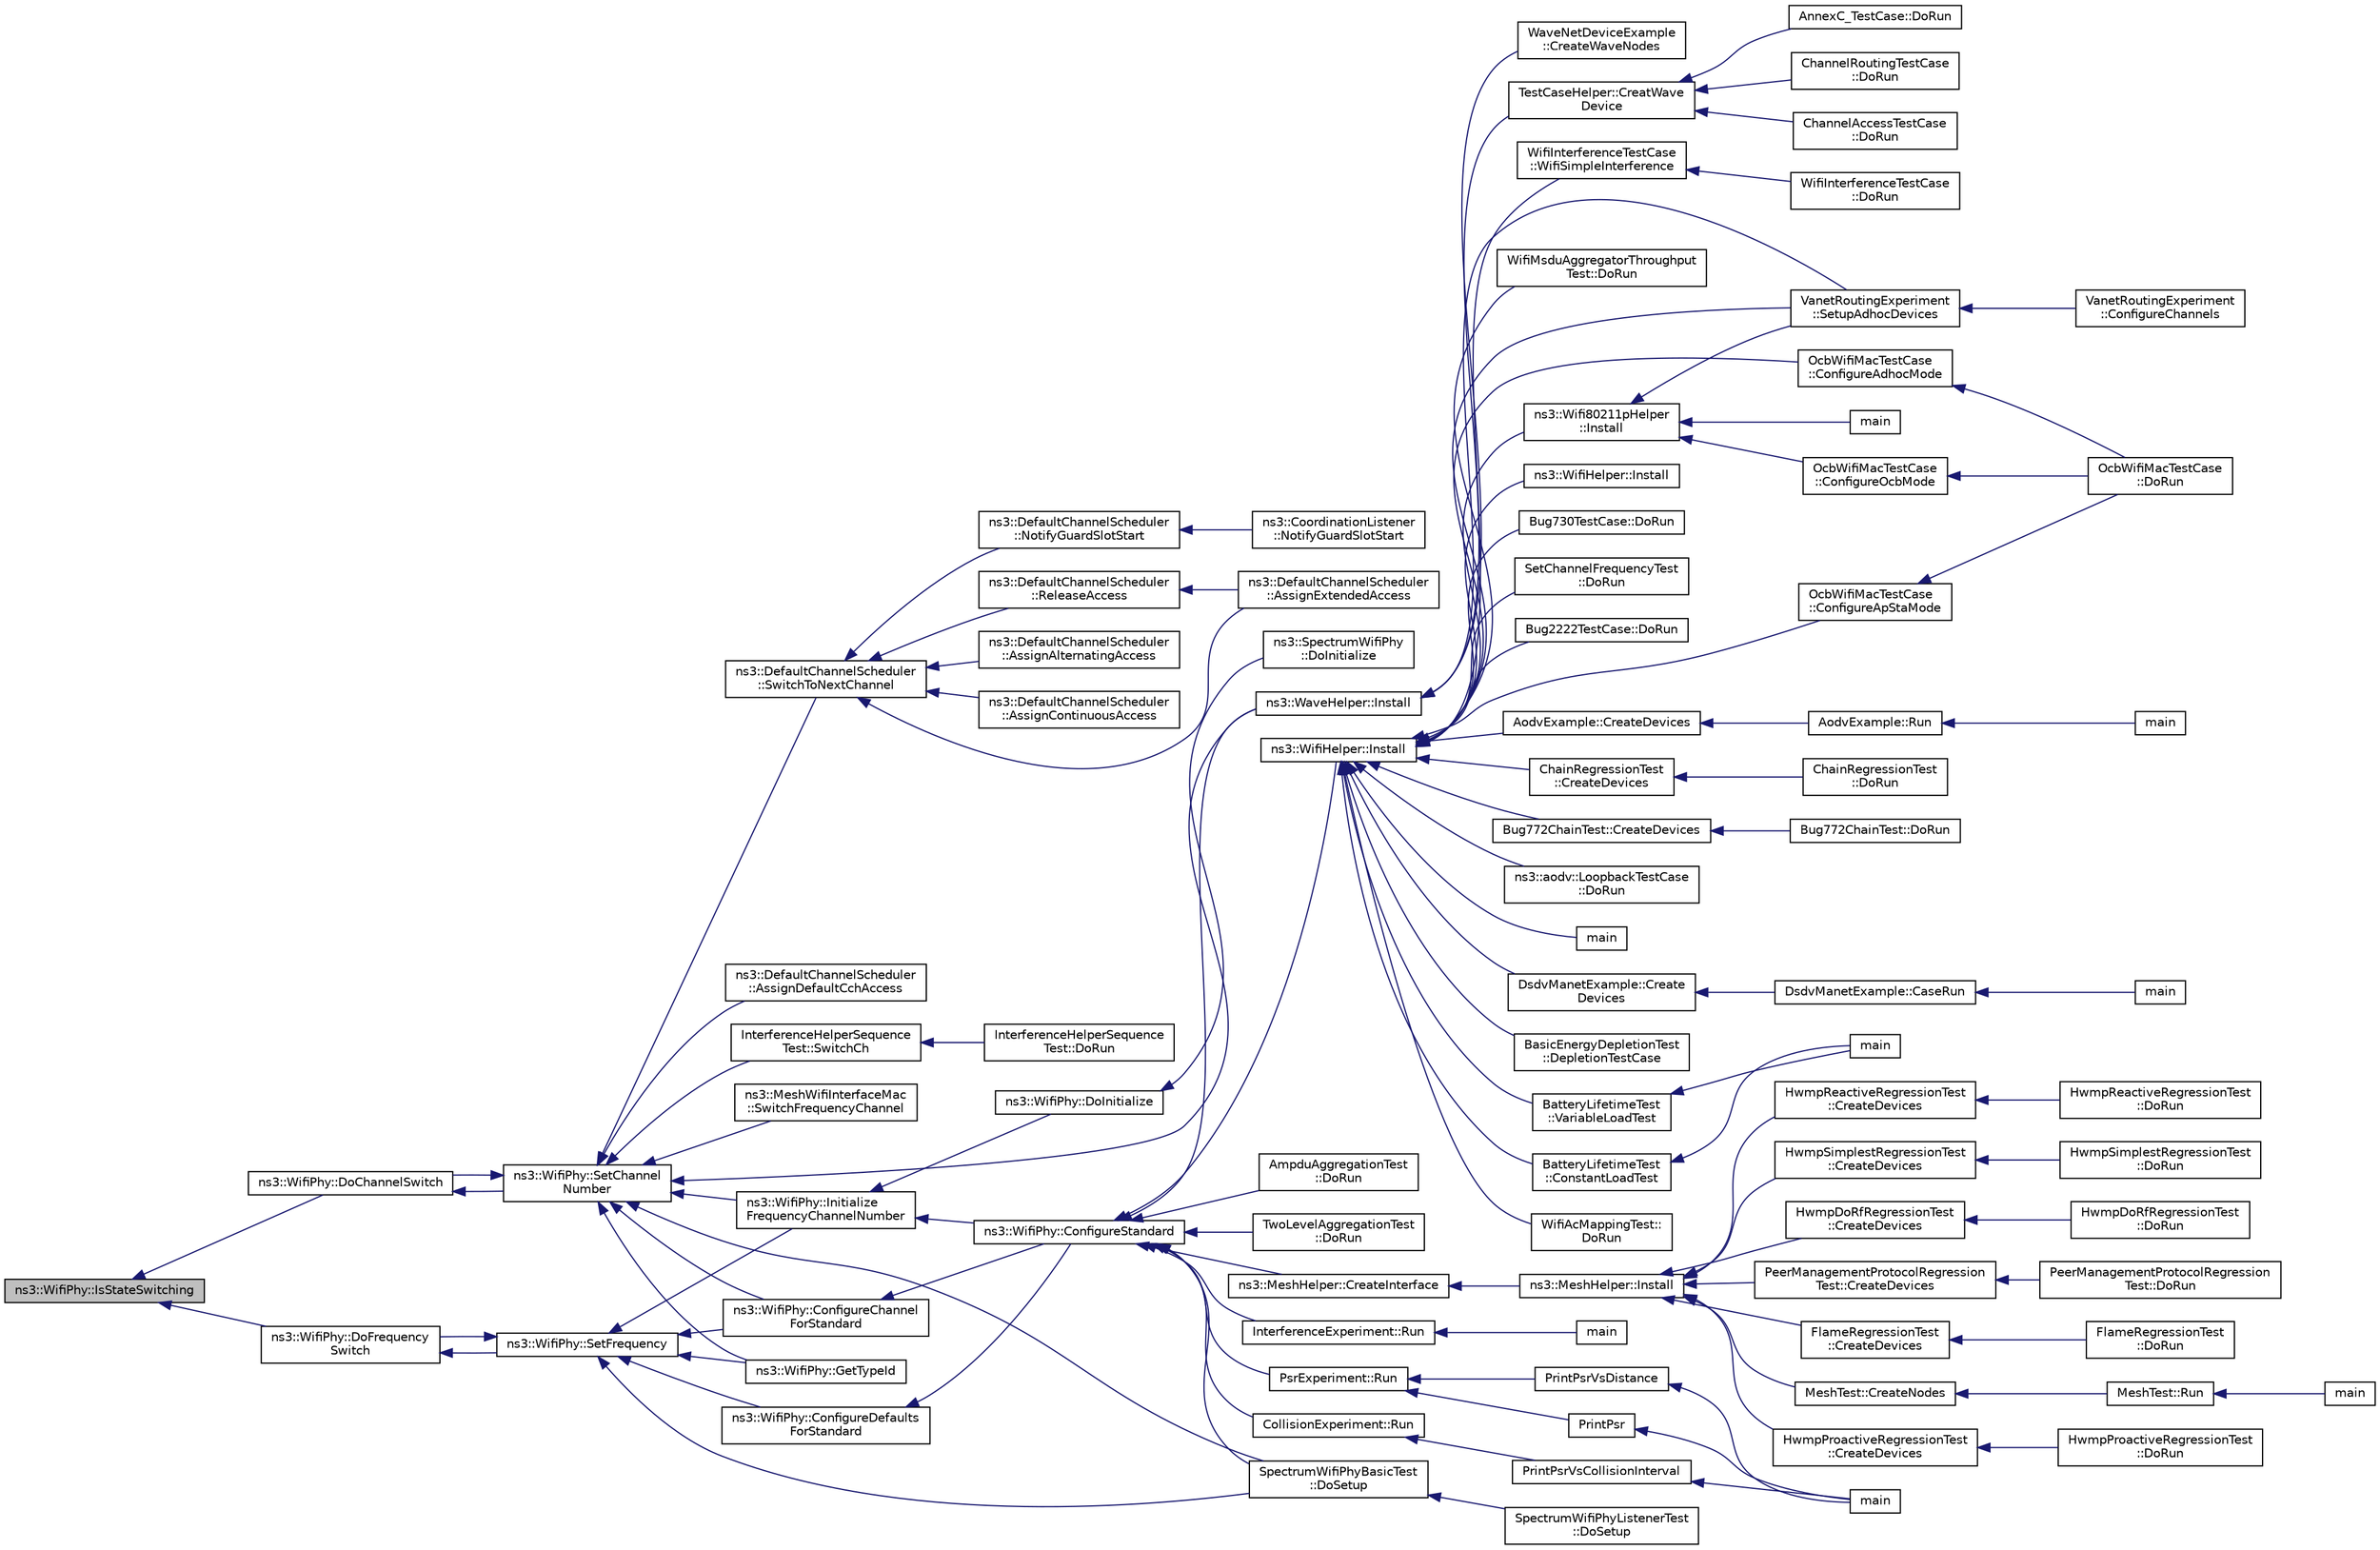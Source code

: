 digraph "ns3::WifiPhy::IsStateSwitching"
{
  edge [fontname="Helvetica",fontsize="10",labelfontname="Helvetica",labelfontsize="10"];
  node [fontname="Helvetica",fontsize="10",shape=record];
  rankdir="LR";
  Node1 [label="ns3::WifiPhy::IsStateSwitching",height=0.2,width=0.4,color="black", fillcolor="grey75", style="filled", fontcolor="black"];
  Node1 -> Node2 [dir="back",color="midnightblue",fontsize="10",style="solid"];
  Node2 [label="ns3::WifiPhy::DoChannelSwitch",height=0.2,width=0.4,color="black", fillcolor="white", style="filled",URL="$d6/d5a/classns3_1_1WifiPhy.html#a373181dc2e4d4838ab979b5ca3831f4f",tooltip="Perform any actions necessary when user changes channel number. "];
  Node2 -> Node3 [dir="back",color="midnightblue",fontsize="10",style="solid"];
  Node3 [label="ns3::WifiPhy::SetChannel\lNumber",height=0.2,width=0.4,color="black", fillcolor="white", style="filled",URL="$d6/d5a/classns3_1_1WifiPhy.html#a2d13cf6ae4c185cae8516516afe4a32a",tooltip="Set channel number. "];
  Node3 -> Node4 [dir="back",color="midnightblue",fontsize="10",style="solid"];
  Node4 [label="ns3::MeshWifiInterfaceMac\l::SwitchFrequencyChannel",height=0.2,width=0.4,color="black", fillcolor="white", style="filled",URL="$d0/dd8/classns3_1_1MeshWifiInterfaceMac.html#a2d850463970dd7f6d477dd0ecf615e2b"];
  Node3 -> Node5 [dir="back",color="midnightblue",fontsize="10",style="solid"];
  Node5 [label="ns3::WaveHelper::Install",height=0.2,width=0.4,color="black", fillcolor="white", style="filled",URL="$db/def/classns3_1_1WaveHelper.html#aed0008e7f56ba14868356b45dd4eab81"];
  Node5 -> Node6 [dir="back",color="midnightblue",fontsize="10",style="solid"];
  Node6 [label="VanetRoutingExperiment\l::SetupAdhocDevices",height=0.2,width=0.4,color="black", fillcolor="white", style="filled",URL="$d7/d1b/classVanetRoutingExperiment.html#a8de4279cfaf91886970596e9ba8a4a75",tooltip="Set up the adhoc devices. "];
  Node6 -> Node7 [dir="back",color="midnightblue",fontsize="10",style="solid"];
  Node7 [label="VanetRoutingExperiment\l::ConfigureChannels",height=0.2,width=0.4,color="black", fillcolor="white", style="filled",URL="$d7/d1b/classVanetRoutingExperiment.html#adcb4d2d4146919dc6f2cbdc183068e6a",tooltip="Configure channels. "];
  Node5 -> Node8 [dir="back",color="midnightblue",fontsize="10",style="solid"];
  Node8 [label="WaveNetDeviceExample\l::CreateWaveNodes",height=0.2,width=0.4,color="black", fillcolor="white", style="filled",URL="$d2/dcc/classWaveNetDeviceExample.html#a825285810121c865230f6fafe6428081",tooltip="Create WAVE nodes function. "];
  Node5 -> Node9 [dir="back",color="midnightblue",fontsize="10",style="solid"];
  Node9 [label="TestCaseHelper::CreatWave\lDevice",height=0.2,width=0.4,color="black", fillcolor="white", style="filled",URL="$da/df5/classTestCaseHelper.html#a24337801fa036883111fa1968606b57e"];
  Node9 -> Node10 [dir="back",color="midnightblue",fontsize="10",style="solid"];
  Node10 [label="ChannelRoutingTestCase\l::DoRun",height=0.2,width=0.4,color="black", fillcolor="white", style="filled",URL="$dc/db5/classChannelRoutingTestCase.html#ab0f86da402dbe311e3ebb5915ffe7e85",tooltip="Implementation to actually run this TestCase. "];
  Node9 -> Node11 [dir="back",color="midnightblue",fontsize="10",style="solid"];
  Node11 [label="ChannelAccessTestCase\l::DoRun",height=0.2,width=0.4,color="black", fillcolor="white", style="filled",URL="$d3/d75/classChannelAccessTestCase.html#ad3169383a172cbaf1ed6b94adbe9d33a",tooltip="Implementation to actually run this TestCase. "];
  Node9 -> Node12 [dir="back",color="midnightblue",fontsize="10",style="solid"];
  Node12 [label="AnnexC_TestCase::DoRun",height=0.2,width=0.4,color="black", fillcolor="white", style="filled",URL="$dd/d0f/classAnnexC__TestCase.html#a7b68ef07f88bcfece999dafba55020fa",tooltip="Implementation to actually run this TestCase. "];
  Node3 -> Node13 [dir="back",color="midnightblue",fontsize="10",style="solid"];
  Node13 [label="ns3::DefaultChannelScheduler\l::AssignDefaultCchAccess",height=0.2,width=0.4,color="black", fillcolor="white", style="filled",URL="$dd/dbb/classns3_1_1DefaultChannelScheduler.html#a04e74683a8fce5f193b3c1f948c73bb9"];
  Node3 -> Node14 [dir="back",color="midnightblue",fontsize="10",style="solid"];
  Node14 [label="ns3::DefaultChannelScheduler\l::SwitchToNextChannel",height=0.2,width=0.4,color="black", fillcolor="white", style="filled",URL="$dd/dbb/classns3_1_1DefaultChannelScheduler.html#a661fb5bfff90527fa4be59820ccf8bdf"];
  Node14 -> Node15 [dir="back",color="midnightblue",fontsize="10",style="solid"];
  Node15 [label="ns3::DefaultChannelScheduler\l::AssignAlternatingAccess",height=0.2,width=0.4,color="black", fillcolor="white", style="filled",URL="$dd/dbb/classns3_1_1DefaultChannelScheduler.html#a8de51ae89df5a36d8a71f921d87b39ca"];
  Node14 -> Node16 [dir="back",color="midnightblue",fontsize="10",style="solid"];
  Node16 [label="ns3::DefaultChannelScheduler\l::AssignContinuousAccess",height=0.2,width=0.4,color="black", fillcolor="white", style="filled",URL="$dd/dbb/classns3_1_1DefaultChannelScheduler.html#aa693aed997fedf77fdbbb70ba862f887"];
  Node14 -> Node17 [dir="back",color="midnightblue",fontsize="10",style="solid"];
  Node17 [label="ns3::DefaultChannelScheduler\l::AssignExtendedAccess",height=0.2,width=0.4,color="black", fillcolor="white", style="filled",URL="$dd/dbb/classns3_1_1DefaultChannelScheduler.html#ac04d88e86b56d56681145dfb16b7cbeb"];
  Node14 -> Node18 [dir="back",color="midnightblue",fontsize="10",style="solid"];
  Node18 [label="ns3::DefaultChannelScheduler\l::ReleaseAccess",height=0.2,width=0.4,color="black", fillcolor="white", style="filled",URL="$dd/dbb/classns3_1_1DefaultChannelScheduler.html#af9ec39655871dbbc5f07bfe5f326ec53"];
  Node18 -> Node17 [dir="back",color="midnightblue",fontsize="10",style="solid"];
  Node14 -> Node19 [dir="back",color="midnightblue",fontsize="10",style="solid"];
  Node19 [label="ns3::DefaultChannelScheduler\l::NotifyGuardSlotStart",height=0.2,width=0.4,color="black", fillcolor="white", style="filled",URL="$dd/dbb/classns3_1_1DefaultChannelScheduler.html#a4a5636f25d5a17387bc5b40a094fb92e"];
  Node19 -> Node20 [dir="back",color="midnightblue",fontsize="10",style="solid"];
  Node20 [label="ns3::CoordinationListener\l::NotifyGuardSlotStart",height=0.2,width=0.4,color="black", fillcolor="white", style="filled",URL="$d3/dca/classns3_1_1CoordinationListener.html#aabcf712cd90eee208ce4007298e0e833"];
  Node3 -> Node21 [dir="back",color="midnightblue",fontsize="10",style="solid"];
  Node21 [label="ns3::WifiPhy::GetTypeId",height=0.2,width=0.4,color="black", fillcolor="white", style="filled",URL="$d6/d5a/classns3_1_1WifiPhy.html#a6ac379a25b68f6a8d72da740b58e0271",tooltip="Get the type ID. "];
  Node3 -> Node22 [dir="back",color="midnightblue",fontsize="10",style="solid"];
  Node22 [label="ns3::WifiPhy::Initialize\lFrequencyChannelNumber",height=0.2,width=0.4,color="black", fillcolor="white", style="filled",URL="$d6/d5a/classns3_1_1WifiPhy.html#a6f926737f6ba77c4b619734f396ed3ed",tooltip="post-construction setting of frequency and/or channel number "];
  Node22 -> Node23 [dir="back",color="midnightblue",fontsize="10",style="solid"];
  Node23 [label="ns3::WifiPhy::DoInitialize",height=0.2,width=0.4,color="black", fillcolor="white", style="filled",URL="$d6/d5a/classns3_1_1WifiPhy.html#a68893b4e3f8a24af4f882906c42ce9c2"];
  Node23 -> Node24 [dir="back",color="midnightblue",fontsize="10",style="solid"];
  Node24 [label="ns3::SpectrumWifiPhy\l::DoInitialize",height=0.2,width=0.4,color="black", fillcolor="white", style="filled",URL="$d6/d39/classns3_1_1SpectrumWifiPhy.html#ab421902e520fa6430d8ca2c64c00878c"];
  Node22 -> Node25 [dir="back",color="midnightblue",fontsize="10",style="solid"];
  Node25 [label="ns3::WifiPhy::ConfigureStandard",height=0.2,width=0.4,color="black", fillcolor="white", style="filled",URL="$d6/d5a/classns3_1_1WifiPhy.html#aeafbea9bd8c1ae20f85584f55d868d23"];
  Node25 -> Node26 [dir="back",color="midnightblue",fontsize="10",style="solid"];
  Node26 [label="ns3::MeshHelper::CreateInterface",height=0.2,width=0.4,color="black", fillcolor="white", style="filled",URL="$dd/dd0/classns3_1_1MeshHelper.html#accb4af36cfa3563ff53aa8a3dc085d94"];
  Node26 -> Node27 [dir="back",color="midnightblue",fontsize="10",style="solid"];
  Node27 [label="ns3::MeshHelper::Install",height=0.2,width=0.4,color="black", fillcolor="white", style="filled",URL="$dd/dd0/classns3_1_1MeshHelper.html#a7b33f6ca7b6842b3def4479bc7526f2c",tooltip="Install 802.11s mesh device & protocols on given node list. "];
  Node27 -> Node28 [dir="back",color="midnightblue",fontsize="10",style="solid"];
  Node28 [label="MeshTest::CreateNodes",height=0.2,width=0.4,color="black", fillcolor="white", style="filled",URL="$da/dd3/classMeshTest.html#aa1eb18d555ebcf925e9bdc13e4e57ee0",tooltip="Create nodes and setup their mobility. "];
  Node28 -> Node29 [dir="back",color="midnightblue",fontsize="10",style="solid"];
  Node29 [label="MeshTest::Run",height=0.2,width=0.4,color="black", fillcolor="white", style="filled",URL="$da/dd3/classMeshTest.html#aef875ab767a18a8732de07aea724681c",tooltip="Run test. "];
  Node29 -> Node30 [dir="back",color="midnightblue",fontsize="10",style="solid"];
  Node30 [label="main",height=0.2,width=0.4,color="black", fillcolor="white", style="filled",URL="$d7/d40/mesh_8cc.html#a0ddf1224851353fc92bfbff6f499fa97"];
  Node27 -> Node31 [dir="back",color="midnightblue",fontsize="10",style="solid"];
  Node31 [label="HwmpProactiveRegressionTest\l::CreateDevices",height=0.2,width=0.4,color="black", fillcolor="white", style="filled",URL="$d2/d20/classHwmpProactiveRegressionTest.html#a98c6ff2361a7a5065ebf14089edc5bad",tooltip="Create devices function. "];
  Node31 -> Node32 [dir="back",color="midnightblue",fontsize="10",style="solid"];
  Node32 [label="HwmpProactiveRegressionTest\l::DoRun",height=0.2,width=0.4,color="black", fillcolor="white", style="filled",URL="$d2/d20/classHwmpProactiveRegressionTest.html#ad000db534766301050336560b08b531e",tooltip="Implementation to actually run this TestCase. "];
  Node27 -> Node33 [dir="back",color="midnightblue",fontsize="10",style="solid"];
  Node33 [label="HwmpReactiveRegressionTest\l::CreateDevices",height=0.2,width=0.4,color="black", fillcolor="white", style="filled",URL="$d2/dcc/classHwmpReactiveRegressionTest.html#a8b288a6801baae1e65f87de7eb0352a4",tooltip="Create devices function. "];
  Node33 -> Node34 [dir="back",color="midnightblue",fontsize="10",style="solid"];
  Node34 [label="HwmpReactiveRegressionTest\l::DoRun",height=0.2,width=0.4,color="black", fillcolor="white", style="filled",URL="$d2/dcc/classHwmpReactiveRegressionTest.html#ae66a095a74ef4e2cbdfc0d042b50e63c",tooltip="Implementation to actually run this TestCase. "];
  Node27 -> Node35 [dir="back",color="midnightblue",fontsize="10",style="solid"];
  Node35 [label="HwmpSimplestRegressionTest\l::CreateDevices",height=0.2,width=0.4,color="black", fillcolor="white", style="filled",URL="$de/daa/classHwmpSimplestRegressionTest.html#a6866a6d6b0b93241ec0f0c29ef61fd39",tooltip="Create devices function. "];
  Node35 -> Node36 [dir="back",color="midnightblue",fontsize="10",style="solid"];
  Node36 [label="HwmpSimplestRegressionTest\l::DoRun",height=0.2,width=0.4,color="black", fillcolor="white", style="filled",URL="$de/daa/classHwmpSimplestRegressionTest.html#a66060eab1ba10620e724e97901e03168",tooltip="Implementation to actually run this TestCase. "];
  Node27 -> Node37 [dir="back",color="midnightblue",fontsize="10",style="solid"];
  Node37 [label="HwmpDoRfRegressionTest\l::CreateDevices",height=0.2,width=0.4,color="black", fillcolor="white", style="filled",URL="$d2/dbe/classHwmpDoRfRegressionTest.html#a55abac18467e059d3c39fa0de53bc436",tooltip="Create devices function. "];
  Node37 -> Node38 [dir="back",color="midnightblue",fontsize="10",style="solid"];
  Node38 [label="HwmpDoRfRegressionTest\l::DoRun",height=0.2,width=0.4,color="black", fillcolor="white", style="filled",URL="$d2/dbe/classHwmpDoRfRegressionTest.html#a31af438e94ab7ed25d9837a3f47f77b0",tooltip="Implementation to actually run this TestCase. "];
  Node27 -> Node39 [dir="back",color="midnightblue",fontsize="10",style="solid"];
  Node39 [label="PeerManagementProtocolRegression\lTest::CreateDevices",height=0.2,width=0.4,color="black", fillcolor="white", style="filled",URL="$d3/d4d/classPeerManagementProtocolRegressionTest.html#a045b489f508afaecc5b5abb9d3513918",tooltip="Create devices function. "];
  Node39 -> Node40 [dir="back",color="midnightblue",fontsize="10",style="solid"];
  Node40 [label="PeerManagementProtocolRegression\lTest::DoRun",height=0.2,width=0.4,color="black", fillcolor="white", style="filled",URL="$d3/d4d/classPeerManagementProtocolRegressionTest.html#aff79851d62fd61dfc7f225565465b0b4",tooltip="Implementation to actually run this TestCase. "];
  Node27 -> Node41 [dir="back",color="midnightblue",fontsize="10",style="solid"];
  Node41 [label="FlameRegressionTest\l::CreateDevices",height=0.2,width=0.4,color="black", fillcolor="white", style="filled",URL="$d7/dd4/classFlameRegressionTest.html#aeee4af77af2814f7339f204135cc2733",tooltip="Creat devices function. "];
  Node41 -> Node42 [dir="back",color="midnightblue",fontsize="10",style="solid"];
  Node42 [label="FlameRegressionTest\l::DoRun",height=0.2,width=0.4,color="black", fillcolor="white", style="filled",URL="$d7/dd4/classFlameRegressionTest.html#aa1cc862bafd9d367a75cc42c9779b603",tooltip="Implementation to actually run this TestCase. "];
  Node25 -> Node5 [dir="back",color="midnightblue",fontsize="10",style="solid"];
  Node25 -> Node43 [dir="back",color="midnightblue",fontsize="10",style="solid"];
  Node43 [label="InterferenceExperiment::Run",height=0.2,width=0.4,color="black", fillcolor="white", style="filled",URL="$dd/d97/classInterferenceExperiment.html#ae31524d224c311c36d8b1dd5fcc9f269"];
  Node43 -> Node44 [dir="back",color="midnightblue",fontsize="10",style="solid"];
  Node44 [label="main",height=0.2,width=0.4,color="black", fillcolor="white", style="filled",URL="$dd/daf/test-interference-helper_8cc.html#a0ddf1224851353fc92bfbff6f499fa97"];
  Node25 -> Node45 [dir="back",color="midnightblue",fontsize="10",style="solid"];
  Node45 [label="PsrExperiment::Run",height=0.2,width=0.4,color="black", fillcolor="white", style="filled",URL="$dd/de8/classPsrExperiment.html#abf2ccba462f7c6741034fcadcdd45900"];
  Node45 -> Node46 [dir="back",color="midnightblue",fontsize="10",style="solid"];
  Node46 [label="PrintPsr",height=0.2,width=0.4,color="black", fillcolor="white", style="filled",URL="$d6/ddc/wifi-phy-test_8cc.html#a42c1d9e27262bb5d89d810ed801256a4"];
  Node46 -> Node47 [dir="back",color="midnightblue",fontsize="10",style="solid"];
  Node47 [label="main",height=0.2,width=0.4,color="black", fillcolor="white", style="filled",URL="$d6/ddc/wifi-phy-test_8cc.html#a0ddf1224851353fc92bfbff6f499fa97"];
  Node45 -> Node48 [dir="back",color="midnightblue",fontsize="10",style="solid"];
  Node48 [label="PrintPsrVsDistance",height=0.2,width=0.4,color="black", fillcolor="white", style="filled",URL="$d6/ddc/wifi-phy-test_8cc.html#abd961820fb9558c644885450fb13fb6d"];
  Node48 -> Node47 [dir="back",color="midnightblue",fontsize="10",style="solid"];
  Node25 -> Node49 [dir="back",color="midnightblue",fontsize="10",style="solid"];
  Node49 [label="CollisionExperiment::Run",height=0.2,width=0.4,color="black", fillcolor="white", style="filled",URL="$d3/d3a/classCollisionExperiment.html#ac198174601167b9d057c99f1f8071dd0"];
  Node49 -> Node50 [dir="back",color="midnightblue",fontsize="10",style="solid"];
  Node50 [label="PrintPsrVsCollisionInterval",height=0.2,width=0.4,color="black", fillcolor="white", style="filled",URL="$d6/ddc/wifi-phy-test_8cc.html#aab44d6a0275b5772fc749d381feea8ab"];
  Node50 -> Node47 [dir="back",color="midnightblue",fontsize="10",style="solid"];
  Node25 -> Node51 [dir="back",color="midnightblue",fontsize="10",style="solid"];
  Node51 [label="ns3::WifiHelper::Install",height=0.2,width=0.4,color="black", fillcolor="white", style="filled",URL="$dc/d1d/classns3_1_1WifiHelper.html#a451b3d33fa1497c22f06c5451f57a127"];
  Node51 -> Node52 [dir="back",color="midnightblue",fontsize="10",style="solid"];
  Node52 [label="AodvExample::CreateDevices",height=0.2,width=0.4,color="black", fillcolor="white", style="filled",URL="$d7/db6/classAodvExample.html#a0e9be9e9b05169dfe7d440ac2dfa3252"];
  Node52 -> Node53 [dir="back",color="midnightblue",fontsize="10",style="solid"];
  Node53 [label="AodvExample::Run",height=0.2,width=0.4,color="black", fillcolor="white", style="filled",URL="$d7/db6/classAodvExample.html#a954ace72fd69c0a09193047d33d9ad61",tooltip="Run simulation. "];
  Node53 -> Node54 [dir="back",color="midnightblue",fontsize="10",style="solid"];
  Node54 [label="main",height=0.2,width=0.4,color="black", fillcolor="white", style="filled",URL="$d4/de9/aodv_8cc.html#a3c04138a5bfe5d72780bb7e82a18e627"];
  Node51 -> Node55 [dir="back",color="midnightblue",fontsize="10",style="solid"];
  Node55 [label="ChainRegressionTest\l::CreateDevices",height=0.2,width=0.4,color="black", fillcolor="white", style="filled",URL="$da/d19/classChainRegressionTest.html#ae8b1dd906e3d52a223122c63d236bb19",tooltip="Create devices, install TCP/IP stack and applications. "];
  Node55 -> Node56 [dir="back",color="midnightblue",fontsize="10",style="solid"];
  Node56 [label="ChainRegressionTest\l::DoRun",height=0.2,width=0.4,color="black", fillcolor="white", style="filled",URL="$da/d19/classChainRegressionTest.html#a51aa3cae551407ee6a6f346c30e3cc43",tooltip="Go. "];
  Node51 -> Node57 [dir="back",color="midnightblue",fontsize="10",style="solid"];
  Node57 [label="Bug772ChainTest::CreateDevices",height=0.2,width=0.4,color="black", fillcolor="white", style="filled",URL="$d0/d17/classBug772ChainTest.html#a9dfdee167ab354dd596e13d1a873e50a",tooltip="Create devices, install TCP/IP stack and applications. "];
  Node57 -> Node58 [dir="back",color="midnightblue",fontsize="10",style="solid"];
  Node58 [label="Bug772ChainTest::DoRun",height=0.2,width=0.4,color="black", fillcolor="white", style="filled",URL="$d0/d17/classBug772ChainTest.html#a28c0cb91d146d6b3fdfb86dc8dc1f5b6",tooltip="Go. "];
  Node51 -> Node59 [dir="back",color="midnightblue",fontsize="10",style="solid"];
  Node59 [label="ns3::aodv::LoopbackTestCase\l::DoRun",height=0.2,width=0.4,color="black", fillcolor="white", style="filled",URL="$d2/d8c/classns3_1_1aodv_1_1LoopbackTestCase.html#aa4ecd46f743a971813870cff58563eab",tooltip="Implementation to actually run this TestCase. "];
  Node51 -> Node60 [dir="back",color="midnightblue",fontsize="10",style="solid"];
  Node60 [label="main",height=0.2,width=0.4,color="black", fillcolor="white", style="filled",URL="$d4/d43/nsclick-raw-wlan_8cc.html#a0ddf1224851353fc92bfbff6f499fa97"];
  Node51 -> Node61 [dir="back",color="midnightblue",fontsize="10",style="solid"];
  Node61 [label="DsdvManetExample::Create\lDevices",height=0.2,width=0.4,color="black", fillcolor="white", style="filled",URL="$d3/d2a/classDsdvManetExample.html#a9fb80e0db3a88ca03cf832331cfc89ba"];
  Node61 -> Node62 [dir="back",color="midnightblue",fontsize="10",style="solid"];
  Node62 [label="DsdvManetExample::CaseRun",height=0.2,width=0.4,color="black", fillcolor="white", style="filled",URL="$d3/d2a/classDsdvManetExample.html#aa61b3622afce14d04f2cf656fba31f4d"];
  Node62 -> Node63 [dir="back",color="midnightblue",fontsize="10",style="solid"];
  Node63 [label="main",height=0.2,width=0.4,color="black", fillcolor="white", style="filled",URL="$db/d1e/dsdv-manet_8cc.html#a3c04138a5bfe5d72780bb7e82a18e627"];
  Node51 -> Node64 [dir="back",color="midnightblue",fontsize="10",style="solid"];
  Node64 [label="BasicEnergyDepletionTest\l::DepletionTestCase",height=0.2,width=0.4,color="black", fillcolor="white", style="filled",URL="$d0/d83/classBasicEnergyDepletionTest.html#a933f0ff2e50a5dc64b4312619405a05a"];
  Node51 -> Node65 [dir="back",color="midnightblue",fontsize="10",style="solid"];
  Node65 [label="BatteryLifetimeTest\l::ConstantLoadTest",height=0.2,width=0.4,color="black", fillcolor="white", style="filled",URL="$dd/d15/classBatteryLifetimeTest.html#a5cfb6c588872035454feb525491b1d52"];
  Node65 -> Node66 [dir="back",color="midnightblue",fontsize="10",style="solid"];
  Node66 [label="main",height=0.2,width=0.4,color="black", fillcolor="white", style="filled",URL="$d2/d24/rv-battery-model-test_8cc.html#a3c04138a5bfe5d72780bb7e82a18e627"];
  Node51 -> Node67 [dir="back",color="midnightblue",fontsize="10",style="solid"];
  Node67 [label="BatteryLifetimeTest\l::VariableLoadTest",height=0.2,width=0.4,color="black", fillcolor="white", style="filled",URL="$dd/d15/classBatteryLifetimeTest.html#aa6d0fb55387831f97d9834c47abfd669"];
  Node67 -> Node66 [dir="back",color="midnightblue",fontsize="10",style="solid"];
  Node51 -> Node68 [dir="back",color="midnightblue",fontsize="10",style="solid"];
  Node68 [label="WifiAcMappingTest::\lDoRun",height=0.2,width=0.4,color="black", fillcolor="white", style="filled",URL="$dd/dd2/classWifiAcMappingTest.html#ae0d828d29768d59590210d2f1bf8a552",tooltip="Implementation to actually run this TestCase. "];
  Node51 -> Node69 [dir="back",color="midnightblue",fontsize="10",style="solid"];
  Node69 [label="WifiInterferenceTestCase\l::WifiSimpleInterference",height=0.2,width=0.4,color="black", fillcolor="white", style="filled",URL="$dc/d37/classWifiInterferenceTestCase.html#a360c9c443551246707b58ee879c37a5a"];
  Node69 -> Node70 [dir="back",color="midnightblue",fontsize="10",style="solid"];
  Node70 [label="WifiInterferenceTestCase\l::DoRun",height=0.2,width=0.4,color="black", fillcolor="white", style="filled",URL="$dc/d37/classWifiInterferenceTestCase.html#a1823c61fbe424309cf15e81ee03f398a",tooltip="Implementation to actually run this TestCase. "];
  Node51 -> Node71 [dir="back",color="midnightblue",fontsize="10",style="solid"];
  Node71 [label="WifiMsduAggregatorThroughput\lTest::DoRun",height=0.2,width=0.4,color="black", fillcolor="white", style="filled",URL="$da/de8/classWifiMsduAggregatorThroughputTest.html#a7c7ee21528f8d3c13238b6e9455b03f4",tooltip="Implementation to actually run this TestCase. "];
  Node51 -> Node6 [dir="back",color="midnightblue",fontsize="10",style="solid"];
  Node51 -> Node72 [dir="back",color="midnightblue",fontsize="10",style="solid"];
  Node72 [label="ns3::Wifi80211pHelper\l::Install",height=0.2,width=0.4,color="black", fillcolor="white", style="filled",URL="$d4/d44/classns3_1_1Wifi80211pHelper.html#a7c72c82947837e274fb09c36dec75d21"];
  Node72 -> Node6 [dir="back",color="midnightblue",fontsize="10",style="solid"];
  Node72 -> Node73 [dir="back",color="midnightblue",fontsize="10",style="solid"];
  Node73 [label="main",height=0.2,width=0.4,color="black", fillcolor="white", style="filled",URL="$d7/de9/wave-simple-80211p_8cc.html#a0ddf1224851353fc92bfbff6f499fa97"];
  Node72 -> Node74 [dir="back",color="midnightblue",fontsize="10",style="solid"];
  Node74 [label="OcbWifiMacTestCase\l::ConfigureOcbMode",height=0.2,width=0.4,color="black", fillcolor="white", style="filled",URL="$d1/dd6/classOcbWifiMacTestCase.html#add1a92f13aa427098d671fb52200f2d6"];
  Node74 -> Node75 [dir="back",color="midnightblue",fontsize="10",style="solid"];
  Node75 [label="OcbWifiMacTestCase\l::DoRun",height=0.2,width=0.4,color="black", fillcolor="white", style="filled",URL="$d1/dd6/classOcbWifiMacTestCase.html#a730877f90008a4a4e7fd547f964f0f08"];
  Node51 -> Node76 [dir="back",color="midnightblue",fontsize="10",style="solid"];
  Node76 [label="OcbWifiMacTestCase\l::ConfigureApStaMode",height=0.2,width=0.4,color="black", fillcolor="white", style="filled",URL="$d1/dd6/classOcbWifiMacTestCase.html#a5869f3d6cdd3e86ceacfead2a4208546"];
  Node76 -> Node75 [dir="back",color="midnightblue",fontsize="10",style="solid"];
  Node51 -> Node77 [dir="back",color="midnightblue",fontsize="10",style="solid"];
  Node77 [label="OcbWifiMacTestCase\l::ConfigureAdhocMode",height=0.2,width=0.4,color="black", fillcolor="white", style="filled",URL="$d1/dd6/classOcbWifiMacTestCase.html#ab3c7899bb00af1e0ad1897f9ae74cdd0"];
  Node77 -> Node75 [dir="back",color="midnightblue",fontsize="10",style="solid"];
  Node51 -> Node78 [dir="back",color="midnightblue",fontsize="10",style="solid"];
  Node78 [label="ns3::WifiHelper::Install",height=0.2,width=0.4,color="black", fillcolor="white", style="filled",URL="$dc/d1d/classns3_1_1WifiHelper.html#a39585091dec52dfa878f88f91431277c"];
  Node51 -> Node79 [dir="back",color="midnightblue",fontsize="10",style="solid"];
  Node79 [label="Bug730TestCase::DoRun",height=0.2,width=0.4,color="black", fillcolor="white", style="filled",URL="$d6/de4/classBug730TestCase.html#a9c8853ac24b9200f16c7993ec8df8eda",tooltip="Implementation to actually run this TestCase. "];
  Node51 -> Node80 [dir="back",color="midnightblue",fontsize="10",style="solid"];
  Node80 [label="SetChannelFrequencyTest\l::DoRun",height=0.2,width=0.4,color="black", fillcolor="white", style="filled",URL="$d0/d17/classSetChannelFrequencyTest.html#a05984ce2c264229592bed4981ff05518",tooltip="Implementation to actually run this TestCase. "];
  Node51 -> Node81 [dir="back",color="midnightblue",fontsize="10",style="solid"];
  Node81 [label="Bug2222TestCase::DoRun",height=0.2,width=0.4,color="black", fillcolor="white", style="filled",URL="$d7/de4/classBug2222TestCase.html#a5e36f50efb283abb1802a04946d11bd0",tooltip="Implementation to actually run this TestCase. "];
  Node25 -> Node82 [dir="back",color="midnightblue",fontsize="10",style="solid"];
  Node82 [label="SpectrumWifiPhyBasicTest\l::DoSetup",height=0.2,width=0.4,color="black", fillcolor="white", style="filled",URL="$df/d29/classSpectrumWifiPhyBasicTest.html#a34f2cbd2cf4e0fb06ef96efe8afc8bdd",tooltip="Implementation to do any local setup required for this TestCase. "];
  Node82 -> Node83 [dir="back",color="midnightblue",fontsize="10",style="solid"];
  Node83 [label="SpectrumWifiPhyListenerTest\l::DoSetup",height=0.2,width=0.4,color="black", fillcolor="white", style="filled",URL="$de/d82/classSpectrumWifiPhyListenerTest.html#a2649c02c0afb6632b514e9f81ad77cb9",tooltip="Implementation to do any local setup required for this TestCase. "];
  Node25 -> Node84 [dir="back",color="midnightblue",fontsize="10",style="solid"];
  Node84 [label="AmpduAggregationTest\l::DoRun",height=0.2,width=0.4,color="black", fillcolor="white", style="filled",URL="$d2/db5/classAmpduAggregationTest.html#a7414dc8d4dd982ab4c1eaadb5b2c693d",tooltip="Implementation to actually run this TestCase. "];
  Node25 -> Node85 [dir="back",color="midnightblue",fontsize="10",style="solid"];
  Node85 [label="TwoLevelAggregationTest\l::DoRun",height=0.2,width=0.4,color="black", fillcolor="white", style="filled",URL="$db/d72/classTwoLevelAggregationTest.html#a40c6f5f8be6c48673d0bfd218d95afe0",tooltip="Implementation to actually run this TestCase. "];
  Node3 -> Node86 [dir="back",color="midnightblue",fontsize="10",style="solid"];
  Node86 [label="ns3::WifiPhy::ConfigureChannel\lForStandard",height=0.2,width=0.4,color="black", fillcolor="white", style="filled",URL="$d6/d5a/classns3_1_1WifiPhy.html#aed528417ac25eecc7ecf44079d162847"];
  Node86 -> Node25 [dir="back",color="midnightblue",fontsize="10",style="solid"];
  Node3 -> Node2 [dir="back",color="midnightblue",fontsize="10",style="solid"];
  Node3 -> Node82 [dir="back",color="midnightblue",fontsize="10",style="solid"];
  Node3 -> Node87 [dir="back",color="midnightblue",fontsize="10",style="solid"];
  Node87 [label="InterferenceHelperSequence\lTest::SwitchCh",height=0.2,width=0.4,color="black", fillcolor="white", style="filled",URL="$de/dcf/classInterferenceHelperSequenceTest.html#a234954d61db7af02e56247aec19ca33d"];
  Node87 -> Node88 [dir="back",color="midnightblue",fontsize="10",style="solid"];
  Node88 [label="InterferenceHelperSequence\lTest::DoRun",height=0.2,width=0.4,color="black", fillcolor="white", style="filled",URL="$de/dcf/classInterferenceHelperSequenceTest.html#a22be6f3a29ef1f34b740d8b5689f2160",tooltip="Implementation to actually run this TestCase. "];
  Node1 -> Node89 [dir="back",color="midnightblue",fontsize="10",style="solid"];
  Node89 [label="ns3::WifiPhy::DoFrequency\lSwitch",height=0.2,width=0.4,color="black", fillcolor="white", style="filled",URL="$d6/d5a/classns3_1_1WifiPhy.html#ac70ec2cac73c12260f7d788422e27197",tooltip="Perform any actions necessary when user changes frequency. "];
  Node89 -> Node90 [dir="back",color="midnightblue",fontsize="10",style="solid"];
  Node90 [label="ns3::WifiPhy::SetFrequency",height=0.2,width=0.4,color="black", fillcolor="white", style="filled",URL="$d6/d5a/classns3_1_1WifiPhy.html#afecd69b20631e112aa863dbed4c4bd22"];
  Node90 -> Node21 [dir="back",color="midnightblue",fontsize="10",style="solid"];
  Node90 -> Node22 [dir="back",color="midnightblue",fontsize="10",style="solid"];
  Node90 -> Node91 [dir="back",color="midnightblue",fontsize="10",style="solid"];
  Node91 [label="ns3::WifiPhy::ConfigureDefaults\lForStandard",height=0.2,width=0.4,color="black", fillcolor="white", style="filled",URL="$d6/d5a/classns3_1_1WifiPhy.html#ae5a54012ac4703d86299312251c41114"];
  Node91 -> Node25 [dir="back",color="midnightblue",fontsize="10",style="solid"];
  Node90 -> Node86 [dir="back",color="midnightblue",fontsize="10",style="solid"];
  Node90 -> Node89 [dir="back",color="midnightblue",fontsize="10",style="solid"];
  Node90 -> Node82 [dir="back",color="midnightblue",fontsize="10",style="solid"];
}
